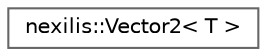 digraph "Graphical Class Hierarchy"
{
 // LATEX_PDF_SIZE
  bgcolor="transparent";
  edge [fontname=Helvetica,fontsize=10,labelfontname=Helvetica,labelfontsize=10];
  node [fontname=Helvetica,fontsize=10,shape=box,height=0.2,width=0.4];
  rankdir="LR";
  Node0 [id="Node000000",label="nexilis::Vector2\< T \>",height=0.2,width=0.4,color="grey40", fillcolor="white", style="filled",URL="$d8/d85/structnexilis_1_1Vector2.html",tooltip=" "];
}
